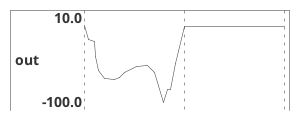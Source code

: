 {
  "sha1": "8z674h0r5lnurpfyj5emeakutwyavz3",
  "insertion": {
    "when": "2024-05-30T20:48:21.558Z",
    "url": "https://github.com/plantuml/plantuml/issues/1166",
    "user": "plantuml@gmail.com"
  }
}
@startuml
hide time-axis
scale 100 as 100 pixels
analog  "out"  as out


@+0.0
out is 0.0
@+4.0
out is -18.0
@+6.0
out is -21.0
@+1.0
out is -40.0
@+3.0
out is -59.0
@+6.0
out is -69.0
@+10.0
out is -71.0
@+5.0
out is -68.0
@+5.0
out is -62.0
@+12.0
out is -54.0
@+11.0
out is -52.0
@+7.0
out is -61.0
@+9.0
out is -100.0
@+4.0
out is -84.0
@+3.0
out is -83.0
@+5.0
out is -49.0
@+9.0
out is -1.0

@enduml
